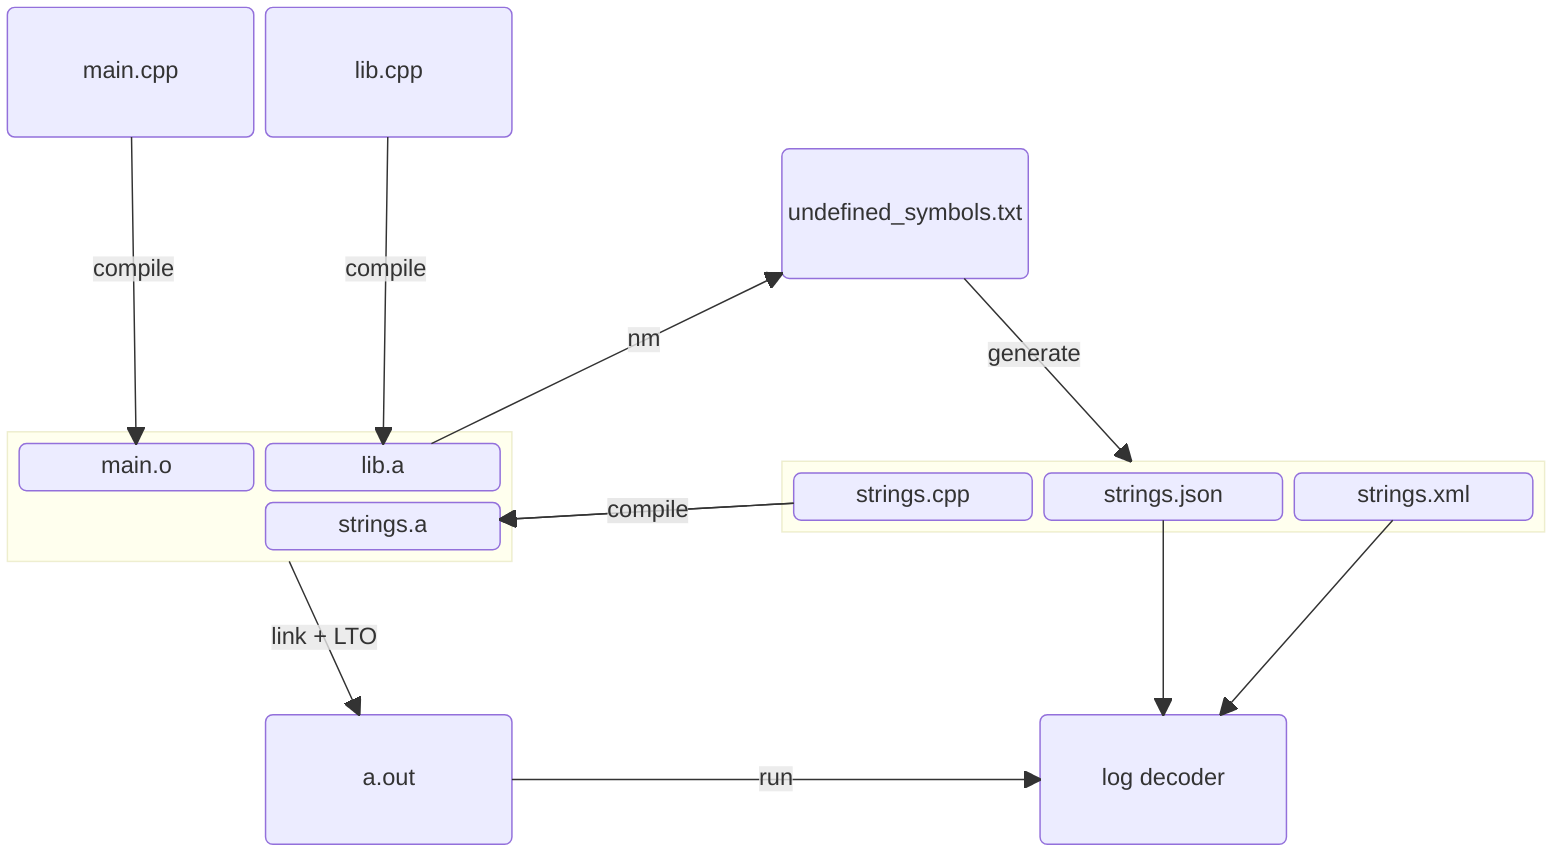 block
columns 6
  app_cpp("main.cpp") lib_cpp("lib.cpp") space:4
  space:3 ud("undefined_symbols.txt") space:2
  space:6
  block:B:2
    columns 2
    obj("main.o")
    lib("lib.a")
    space
    strings("strings.a")
  end space
  block:A:3
    gen_cpp("strings.cpp")
    gen_json("strings.json")
    gen_xml("strings.xml")
  end
  space:6
  space app("a.out") space:2 log("log decoder") space

  app_cpp-- "compile" -->obj
  lib_cpp-- "compile" -->lib
  lib-- "nm" -->ud
  ud-- "generate" -->A
  gen_cpp-- "compile" -->strings
  gen_cpp-- "compile" -->strings
  B-- "link + LTO" -->app
  gen_json-->log
  gen_xml-->log
  app-- "run" -->log